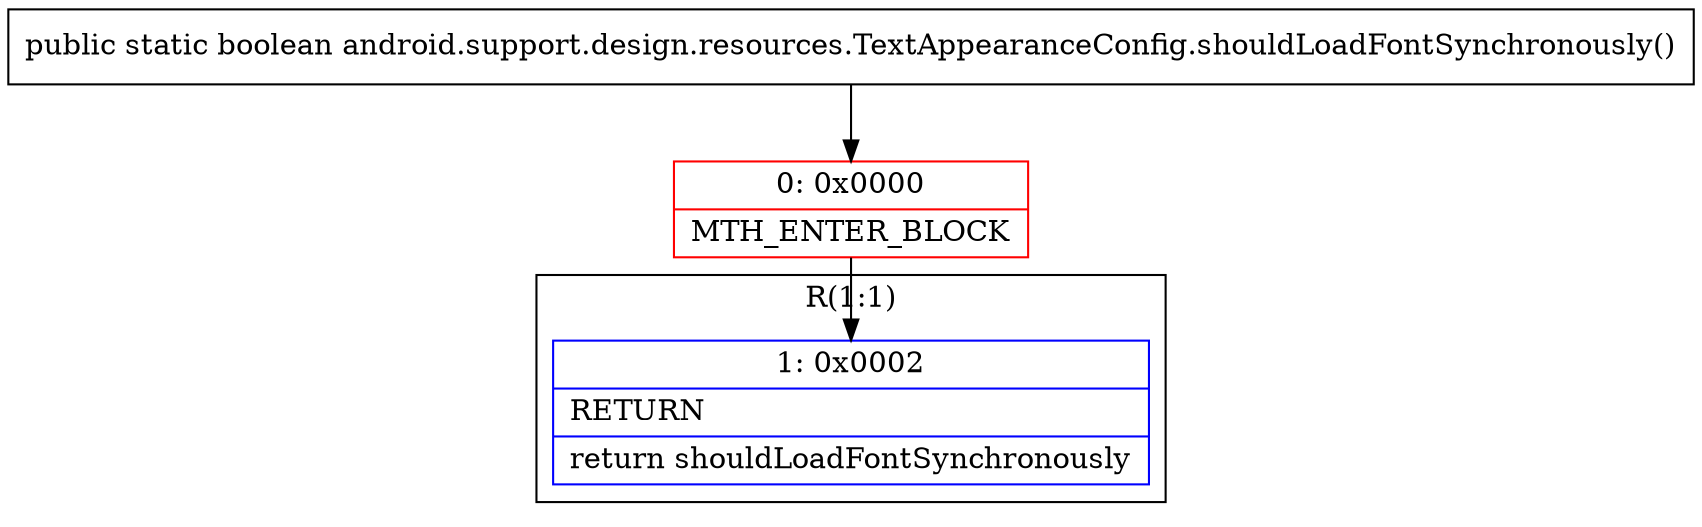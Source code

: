 digraph "CFG forandroid.support.design.resources.TextAppearanceConfig.shouldLoadFontSynchronously()Z" {
subgraph cluster_Region_1901253077 {
label = "R(1:1)";
node [shape=record,color=blue];
Node_1 [shape=record,label="{1\:\ 0x0002|RETURN\l|return shouldLoadFontSynchronously\l}"];
}
Node_0 [shape=record,color=red,label="{0\:\ 0x0000|MTH_ENTER_BLOCK\l}"];
MethodNode[shape=record,label="{public static boolean android.support.design.resources.TextAppearanceConfig.shouldLoadFontSynchronously() }"];
MethodNode -> Node_0;
Node_0 -> Node_1;
}

